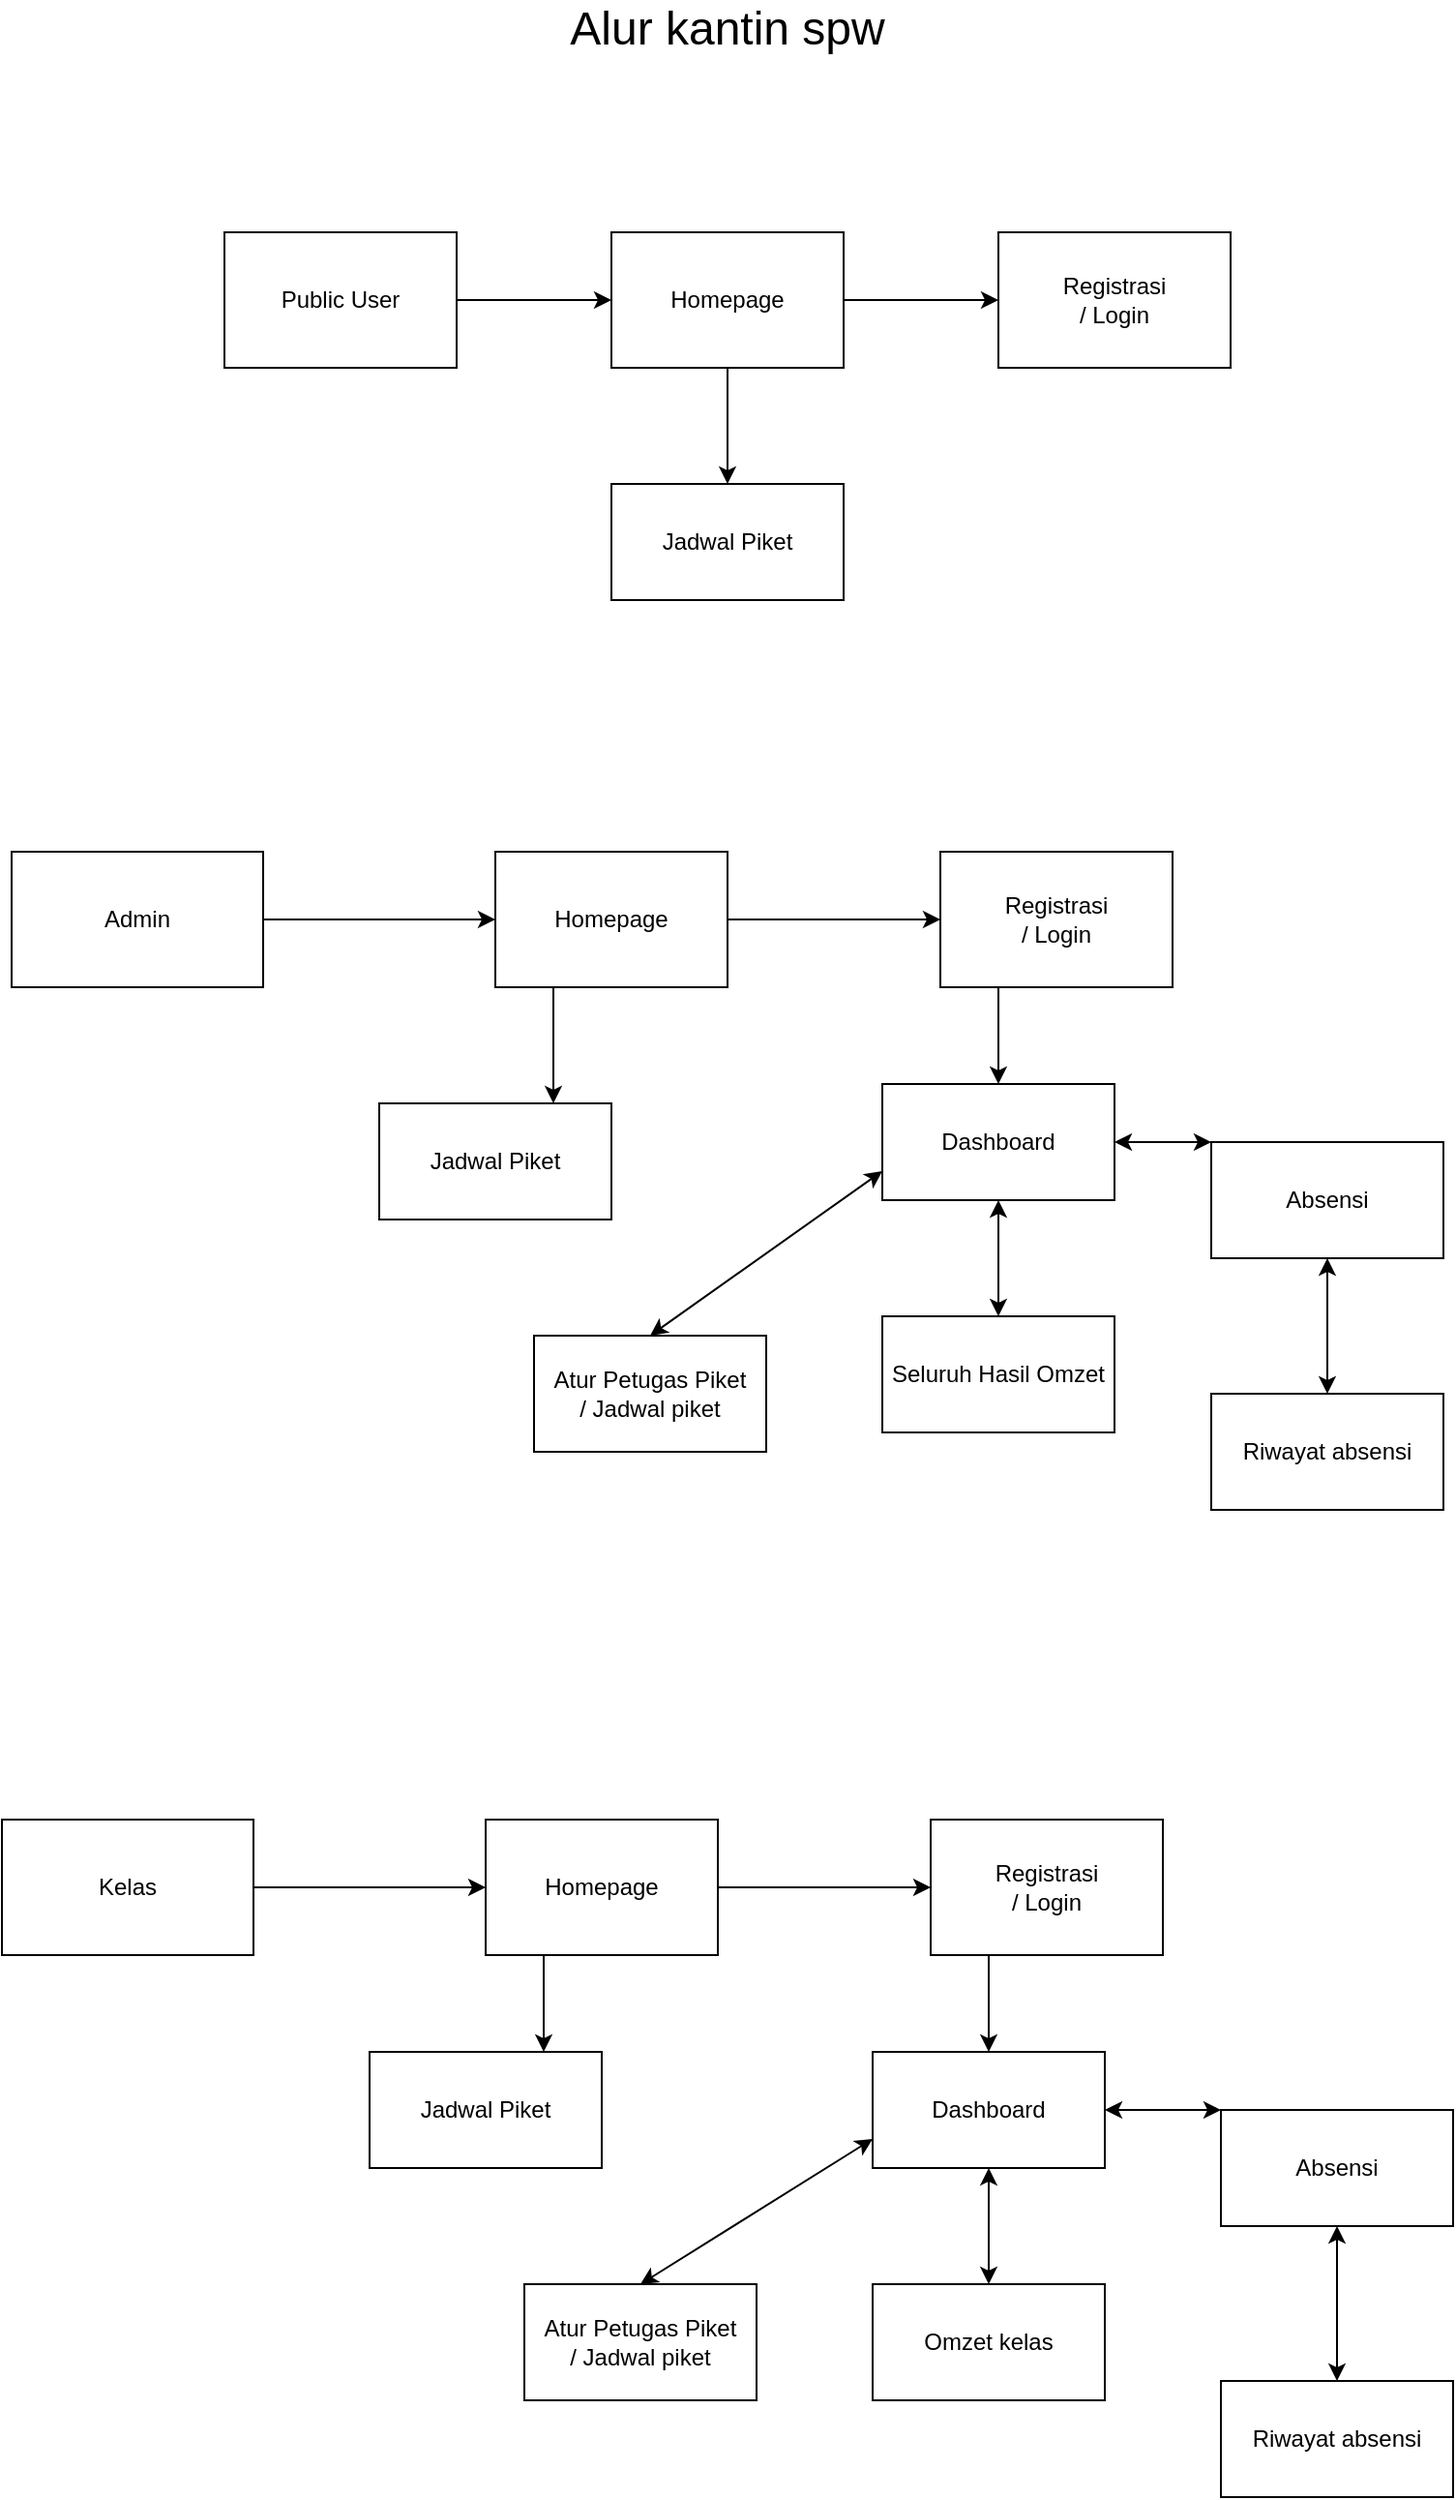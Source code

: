 <mxfile version="24.7.7">
  <diagram name="Page-1" id="KQqwuPC1CSuIkQvpYNoU">
    <mxGraphModel dx="1238" dy="738" grid="1" gridSize="10" guides="1" tooltips="1" connect="1" arrows="1" fold="1" page="1" pageScale="1" pageWidth="1100" pageHeight="1700" math="0" shadow="0">
      <root>
        <mxCell id="0" />
        <mxCell id="1" parent="0" />
        <mxCell id="cKQtbzu9N1BrgoTTlkyT-17" value="&lt;span style=&quot;font-size: 24px;&quot;&gt;Alur kantin spw&lt;/span&gt;" style="text;html=1;align=center;verticalAlign=middle;whiteSpace=wrap;rounded=0;" vertex="1" parent="1">
          <mxGeometry x="450" y="20" width="200" height="30" as="geometry" />
        </mxCell>
        <mxCell id="cKQtbzu9N1BrgoTTlkyT-105" value="" style="group" vertex="1" connectable="0" parent="1">
          <mxGeometry x="290" y="140" width="520" height="190" as="geometry" />
        </mxCell>
        <mxCell id="cKQtbzu9N1BrgoTTlkyT-10" value="" style="edgeStyle=orthogonalEdgeStyle;rounded=0;orthogonalLoop=1;jettySize=auto;html=1;" edge="1" parent="cKQtbzu9N1BrgoTTlkyT-105" source="5Kj1tjAus3_LKfWhIQ09-1" target="cKQtbzu9N1BrgoTTlkyT-9">
          <mxGeometry relative="1" as="geometry" />
        </mxCell>
        <mxCell id="5Kj1tjAus3_LKfWhIQ09-1" value="Public User" style="rounded=0;whiteSpace=wrap;html=1;container=0;" parent="cKQtbzu9N1BrgoTTlkyT-105" vertex="1">
          <mxGeometry width="120" height="70" as="geometry" />
        </mxCell>
        <mxCell id="cKQtbzu9N1BrgoTTlkyT-9" value="Homepage" style="rounded=0;whiteSpace=wrap;html=1;container=0;" vertex="1" parent="cKQtbzu9N1BrgoTTlkyT-105">
          <mxGeometry x="200" width="120" height="70" as="geometry" />
        </mxCell>
        <mxCell id="cKQtbzu9N1BrgoTTlkyT-20" value="Registrasi&lt;div&gt;/ Login&lt;/div&gt;" style="rounded=0;whiteSpace=wrap;html=1;container=0;" vertex="1" parent="cKQtbzu9N1BrgoTTlkyT-105">
          <mxGeometry x="400" width="120" height="70" as="geometry" />
        </mxCell>
        <mxCell id="cKQtbzu9N1BrgoTTlkyT-31" value="Jadwal Piket" style="rounded=0;whiteSpace=wrap;html=1;container=0;" vertex="1" parent="cKQtbzu9N1BrgoTTlkyT-105">
          <mxGeometry x="200" y="130" width="120" height="60" as="geometry" />
        </mxCell>
        <mxCell id="cKQtbzu9N1BrgoTTlkyT-69" value="" style="edgeStyle=orthogonalEdgeStyle;rounded=0;orthogonalLoop=1;jettySize=auto;html=1;entryX=0;entryY=0.5;entryDx=0;entryDy=0;exitX=1;exitY=0.5;exitDx=0;exitDy=0;" edge="1" parent="cKQtbzu9N1BrgoTTlkyT-105" source="cKQtbzu9N1BrgoTTlkyT-9" target="cKQtbzu9N1BrgoTTlkyT-20">
          <mxGeometry relative="1" as="geometry">
            <mxPoint x="130" y="45" as="sourcePoint" />
            <mxPoint x="210" y="45" as="targetPoint" />
          </mxGeometry>
        </mxCell>
        <mxCell id="cKQtbzu9N1BrgoTTlkyT-72" value="" style="endArrow=classic;html=1;rounded=0;exitX=0.5;exitY=1;exitDx=0;exitDy=0;entryX=0.5;entryY=0;entryDx=0;entryDy=0;" edge="1" parent="cKQtbzu9N1BrgoTTlkyT-105" source="cKQtbzu9N1BrgoTTlkyT-9" target="cKQtbzu9N1BrgoTTlkyT-31">
          <mxGeometry width="50" height="50" relative="1" as="geometry">
            <mxPoint x="410" y="230" as="sourcePoint" />
            <mxPoint x="460" y="180" as="targetPoint" />
          </mxGeometry>
        </mxCell>
        <mxCell id="cKQtbzu9N1BrgoTTlkyT-106" value="" style="group" vertex="1" connectable="0" parent="1">
          <mxGeometry x="180" y="460" width="740" height="340" as="geometry" />
        </mxCell>
        <mxCell id="cKQtbzu9N1BrgoTTlkyT-38" value="" style="edgeStyle=orthogonalEdgeStyle;rounded=0;orthogonalLoop=1;jettySize=auto;html=1;" edge="1" parent="cKQtbzu9N1BrgoTTlkyT-106" source="cKQtbzu9N1BrgoTTlkyT-36" target="cKQtbzu9N1BrgoTTlkyT-37">
          <mxGeometry relative="1" as="geometry" />
        </mxCell>
        <mxCell id="cKQtbzu9N1BrgoTTlkyT-36" value="Admin" style="rounded=0;whiteSpace=wrap;html=1;container=0;" vertex="1" parent="cKQtbzu9N1BrgoTTlkyT-106">
          <mxGeometry width="130" height="70" as="geometry" />
        </mxCell>
        <mxCell id="cKQtbzu9N1BrgoTTlkyT-37" value="Homepage" style="rounded=0;whiteSpace=wrap;html=1;container=0;" vertex="1" parent="cKQtbzu9N1BrgoTTlkyT-106">
          <mxGeometry x="250" width="120" height="70" as="geometry" />
        </mxCell>
        <mxCell id="cKQtbzu9N1BrgoTTlkyT-39" value="Registrasi&lt;div&gt;/ Login&lt;/div&gt;" style="rounded=0;whiteSpace=wrap;html=1;container=0;" vertex="1" parent="cKQtbzu9N1BrgoTTlkyT-106">
          <mxGeometry x="480" width="120" height="70" as="geometry" />
        </mxCell>
        <mxCell id="cKQtbzu9N1BrgoTTlkyT-41" value="Jadwal Piket" style="rounded=0;whiteSpace=wrap;html=1;container=0;" vertex="1" parent="cKQtbzu9N1BrgoTTlkyT-106">
          <mxGeometry x="190" y="130" width="120" height="60" as="geometry" />
        </mxCell>
        <mxCell id="cKQtbzu9N1BrgoTTlkyT-43" value="Seluruh Hasil Omzet" style="rounded=0;whiteSpace=wrap;html=1;container=0;" vertex="1" parent="cKQtbzu9N1BrgoTTlkyT-106">
          <mxGeometry x="450" y="240" width="120" height="60" as="geometry" />
        </mxCell>
        <mxCell id="cKQtbzu9N1BrgoTTlkyT-45" value="Absensi" style="rounded=0;whiteSpace=wrap;html=1;container=0;" vertex="1" parent="cKQtbzu9N1BrgoTTlkyT-106">
          <mxGeometry x="620" y="150" width="120" height="60" as="geometry" />
        </mxCell>
        <mxCell id="cKQtbzu9N1BrgoTTlkyT-63" value="Riwayat absensi" style="rounded=0;whiteSpace=wrap;html=1;container=0;" vertex="1" parent="cKQtbzu9N1BrgoTTlkyT-106">
          <mxGeometry x="620" y="280" width="120" height="60" as="geometry" />
        </mxCell>
        <mxCell id="cKQtbzu9N1BrgoTTlkyT-73" value="" style="edgeStyle=orthogonalEdgeStyle;rounded=0;orthogonalLoop=1;jettySize=auto;html=1;entryX=0;entryY=0.5;entryDx=0;entryDy=0;exitX=1;exitY=0.5;exitDx=0;exitDy=0;" edge="1" parent="cKQtbzu9N1BrgoTTlkyT-106" source="cKQtbzu9N1BrgoTTlkyT-37" target="cKQtbzu9N1BrgoTTlkyT-39">
          <mxGeometry relative="1" as="geometry">
            <mxPoint x="170" y="-45" as="sourcePoint" />
            <mxPoint x="273" y="-45" as="targetPoint" />
          </mxGeometry>
        </mxCell>
        <mxCell id="cKQtbzu9N1BrgoTTlkyT-74" value="" style="endArrow=classic;html=1;rounded=0;exitX=0.25;exitY=1;exitDx=0;exitDy=0;entryX=0.75;entryY=0;entryDx=0;entryDy=0;" edge="1" parent="cKQtbzu9N1BrgoTTlkyT-106" source="cKQtbzu9N1BrgoTTlkyT-37" target="cKQtbzu9N1BrgoTTlkyT-41">
          <mxGeometry width="50" height="50" relative="1" as="geometry">
            <mxPoint x="360" y="140" as="sourcePoint" />
            <mxPoint x="410" y="90" as="targetPoint" />
          </mxGeometry>
        </mxCell>
        <mxCell id="cKQtbzu9N1BrgoTTlkyT-75" value="Dashboard" style="rounded=0;whiteSpace=wrap;html=1;container=0;" vertex="1" parent="cKQtbzu9N1BrgoTTlkyT-106">
          <mxGeometry x="450" y="120" width="120" height="60" as="geometry" />
        </mxCell>
        <mxCell id="cKQtbzu9N1BrgoTTlkyT-78" value="" style="endArrow=classic;html=1;rounded=0;exitX=0.25;exitY=1;exitDx=0;exitDy=0;entryX=0.5;entryY=0;entryDx=0;entryDy=0;" edge="1" parent="cKQtbzu9N1BrgoTTlkyT-106" source="cKQtbzu9N1BrgoTTlkyT-39" target="cKQtbzu9N1BrgoTTlkyT-75">
          <mxGeometry width="50" height="50" relative="1" as="geometry">
            <mxPoint x="480" y="190" as="sourcePoint" />
            <mxPoint x="530" y="140" as="targetPoint" />
          </mxGeometry>
        </mxCell>
        <mxCell id="cKQtbzu9N1BrgoTTlkyT-79" value="" style="endArrow=classic;startArrow=classic;html=1;rounded=0;exitX=0.5;exitY=0;exitDx=0;exitDy=0;entryX=0.5;entryY=1;entryDx=0;entryDy=0;" edge="1" parent="cKQtbzu9N1BrgoTTlkyT-106" source="cKQtbzu9N1BrgoTTlkyT-43" target="cKQtbzu9N1BrgoTTlkyT-75">
          <mxGeometry width="50" height="50" relative="1" as="geometry">
            <mxPoint x="480" y="190" as="sourcePoint" />
            <mxPoint x="530" y="140" as="targetPoint" />
          </mxGeometry>
        </mxCell>
        <mxCell id="cKQtbzu9N1BrgoTTlkyT-81" value="" style="endArrow=classic;startArrow=classic;html=1;rounded=0;entryX=1;entryY=0.5;entryDx=0;entryDy=0;exitX=0;exitY=0;exitDx=0;exitDy=0;" edge="1" parent="cKQtbzu9N1BrgoTTlkyT-106" source="cKQtbzu9N1BrgoTTlkyT-45" target="cKQtbzu9N1BrgoTTlkyT-75">
          <mxGeometry width="50" height="50" relative="1" as="geometry">
            <mxPoint x="480" y="190" as="sourcePoint" />
            <mxPoint x="530" y="140" as="targetPoint" />
          </mxGeometry>
        </mxCell>
        <mxCell id="cKQtbzu9N1BrgoTTlkyT-83" value="" style="endArrow=classic;startArrow=classic;html=1;rounded=0;entryX=0.5;entryY=1;entryDx=0;entryDy=0;exitX=0.5;exitY=0;exitDx=0;exitDy=0;" edge="1" parent="cKQtbzu9N1BrgoTTlkyT-106" source="cKQtbzu9N1BrgoTTlkyT-63" target="cKQtbzu9N1BrgoTTlkyT-45">
          <mxGeometry width="50" height="50" relative="1" as="geometry">
            <mxPoint x="480" y="470" as="sourcePoint" />
            <mxPoint x="530" y="420" as="targetPoint" />
          </mxGeometry>
        </mxCell>
        <mxCell id="cKQtbzu9N1BrgoTTlkyT-84" value="" style="endArrow=classic;startArrow=classic;html=1;rounded=0;entryX=0;entryY=0.75;entryDx=0;entryDy=0;exitX=0.5;exitY=0;exitDx=0;exitDy=0;" edge="1" parent="cKQtbzu9N1BrgoTTlkyT-106" source="cKQtbzu9N1BrgoTTlkyT-85" target="cKQtbzu9N1BrgoTTlkyT-75">
          <mxGeometry width="50" height="50" relative="1" as="geometry">
            <mxPoint x="310" y="210" as="sourcePoint" />
            <mxPoint x="530" y="280" as="targetPoint" />
          </mxGeometry>
        </mxCell>
        <mxCell id="cKQtbzu9N1BrgoTTlkyT-85" value="Atur Petugas Piket&lt;div&gt;/ Jadwal piket&lt;/div&gt;" style="rounded=0;whiteSpace=wrap;html=1;container=0;" vertex="1" parent="cKQtbzu9N1BrgoTTlkyT-106">
          <mxGeometry x="270" y="250" width="120" height="60" as="geometry" />
        </mxCell>
        <mxCell id="cKQtbzu9N1BrgoTTlkyT-107" value="" style="group" vertex="1" connectable="0" parent="1">
          <mxGeometry x="175" y="960" width="750" height="350" as="geometry" />
        </mxCell>
        <mxCell id="cKQtbzu9N1BrgoTTlkyT-88" value="" style="edgeStyle=orthogonalEdgeStyle;rounded=0;orthogonalLoop=1;jettySize=auto;html=1;" edge="1" parent="cKQtbzu9N1BrgoTTlkyT-107" source="cKQtbzu9N1BrgoTTlkyT-89" target="cKQtbzu9N1BrgoTTlkyT-90">
          <mxGeometry relative="1" as="geometry" />
        </mxCell>
        <mxCell id="cKQtbzu9N1BrgoTTlkyT-89" value="Kelas" style="rounded=0;whiteSpace=wrap;html=1;container=0;" vertex="1" parent="cKQtbzu9N1BrgoTTlkyT-107">
          <mxGeometry width="130" height="70" as="geometry" />
        </mxCell>
        <mxCell id="cKQtbzu9N1BrgoTTlkyT-90" value="Homepage" style="rounded=0;whiteSpace=wrap;html=1;container=0;" vertex="1" parent="cKQtbzu9N1BrgoTTlkyT-107">
          <mxGeometry x="250" width="120" height="70" as="geometry" />
        </mxCell>
        <mxCell id="cKQtbzu9N1BrgoTTlkyT-91" value="Registrasi&lt;div&gt;/ Login&lt;/div&gt;" style="rounded=0;whiteSpace=wrap;html=1;container=0;" vertex="1" parent="cKQtbzu9N1BrgoTTlkyT-107">
          <mxGeometry x="480" width="120" height="70" as="geometry" />
        </mxCell>
        <mxCell id="cKQtbzu9N1BrgoTTlkyT-92" value="Jadwal Piket" style="rounded=0;whiteSpace=wrap;html=1;container=0;" vertex="1" parent="cKQtbzu9N1BrgoTTlkyT-107">
          <mxGeometry x="190" y="120" width="120" height="60" as="geometry" />
        </mxCell>
        <mxCell id="cKQtbzu9N1BrgoTTlkyT-93" value="Omzet kelas" style="rounded=0;whiteSpace=wrap;html=1;container=0;" vertex="1" parent="cKQtbzu9N1BrgoTTlkyT-107">
          <mxGeometry x="450" y="240" width="120" height="60" as="geometry" />
        </mxCell>
        <mxCell id="cKQtbzu9N1BrgoTTlkyT-94" value="Absensi" style="rounded=0;whiteSpace=wrap;html=1;container=0;" vertex="1" parent="cKQtbzu9N1BrgoTTlkyT-107">
          <mxGeometry x="630" y="150" width="120" height="60" as="geometry" />
        </mxCell>
        <mxCell id="cKQtbzu9N1BrgoTTlkyT-95" value="Riwayat absensi" style="rounded=0;whiteSpace=wrap;html=1;container=0;" vertex="1" parent="cKQtbzu9N1BrgoTTlkyT-107">
          <mxGeometry x="630" y="290" width="120" height="60" as="geometry" />
        </mxCell>
        <mxCell id="cKQtbzu9N1BrgoTTlkyT-96" value="" style="edgeStyle=orthogonalEdgeStyle;rounded=0;orthogonalLoop=1;jettySize=auto;html=1;entryX=0;entryY=0.5;entryDx=0;entryDy=0;exitX=1;exitY=0.5;exitDx=0;exitDy=0;" edge="1" parent="cKQtbzu9N1BrgoTTlkyT-107" source="cKQtbzu9N1BrgoTTlkyT-90" target="cKQtbzu9N1BrgoTTlkyT-91">
          <mxGeometry relative="1" as="geometry">
            <mxPoint x="170" y="-45" as="sourcePoint" />
            <mxPoint x="273" y="-45" as="targetPoint" />
          </mxGeometry>
        </mxCell>
        <mxCell id="cKQtbzu9N1BrgoTTlkyT-97" value="" style="endArrow=classic;html=1;rounded=0;exitX=0.25;exitY=1;exitDx=0;exitDy=0;entryX=0.75;entryY=0;entryDx=0;entryDy=0;" edge="1" parent="cKQtbzu9N1BrgoTTlkyT-107" source="cKQtbzu9N1BrgoTTlkyT-90" target="cKQtbzu9N1BrgoTTlkyT-92">
          <mxGeometry width="50" height="50" relative="1" as="geometry">
            <mxPoint x="360" y="140" as="sourcePoint" />
            <mxPoint x="410" y="90" as="targetPoint" />
          </mxGeometry>
        </mxCell>
        <mxCell id="cKQtbzu9N1BrgoTTlkyT-98" value="Dashboard" style="rounded=0;whiteSpace=wrap;html=1;container=0;" vertex="1" parent="cKQtbzu9N1BrgoTTlkyT-107">
          <mxGeometry x="450" y="120" width="120" height="60" as="geometry" />
        </mxCell>
        <mxCell id="cKQtbzu9N1BrgoTTlkyT-99" value="" style="endArrow=classic;html=1;rounded=0;exitX=0.25;exitY=1;exitDx=0;exitDy=0;entryX=0.5;entryY=0;entryDx=0;entryDy=0;" edge="1" parent="cKQtbzu9N1BrgoTTlkyT-107" source="cKQtbzu9N1BrgoTTlkyT-91" target="cKQtbzu9N1BrgoTTlkyT-98">
          <mxGeometry width="50" height="50" relative="1" as="geometry">
            <mxPoint x="480" y="190" as="sourcePoint" />
            <mxPoint x="530" y="140" as="targetPoint" />
          </mxGeometry>
        </mxCell>
        <mxCell id="cKQtbzu9N1BrgoTTlkyT-100" value="" style="endArrow=classic;startArrow=classic;html=1;rounded=0;exitX=0.5;exitY=0;exitDx=0;exitDy=0;entryX=0.5;entryY=1;entryDx=0;entryDy=0;" edge="1" parent="cKQtbzu9N1BrgoTTlkyT-107" source="cKQtbzu9N1BrgoTTlkyT-93" target="cKQtbzu9N1BrgoTTlkyT-98">
          <mxGeometry width="50" height="50" relative="1" as="geometry">
            <mxPoint x="480" y="190" as="sourcePoint" />
            <mxPoint x="530" y="140" as="targetPoint" />
          </mxGeometry>
        </mxCell>
        <mxCell id="cKQtbzu9N1BrgoTTlkyT-101" value="" style="endArrow=classic;startArrow=classic;html=1;rounded=0;entryX=1;entryY=0.5;entryDx=0;entryDy=0;exitX=0;exitY=0;exitDx=0;exitDy=0;" edge="1" parent="cKQtbzu9N1BrgoTTlkyT-107" source="cKQtbzu9N1BrgoTTlkyT-94" target="cKQtbzu9N1BrgoTTlkyT-98">
          <mxGeometry width="50" height="50" relative="1" as="geometry">
            <mxPoint x="480" y="190" as="sourcePoint" />
            <mxPoint x="530" y="140" as="targetPoint" />
          </mxGeometry>
        </mxCell>
        <mxCell id="cKQtbzu9N1BrgoTTlkyT-102" value="" style="endArrow=classic;startArrow=classic;html=1;rounded=0;entryX=0.5;entryY=1;entryDx=0;entryDy=0;exitX=0.5;exitY=0;exitDx=0;exitDy=0;" edge="1" parent="cKQtbzu9N1BrgoTTlkyT-107" source="cKQtbzu9N1BrgoTTlkyT-95" target="cKQtbzu9N1BrgoTTlkyT-94">
          <mxGeometry width="50" height="50" relative="1" as="geometry">
            <mxPoint x="480" y="470" as="sourcePoint" />
            <mxPoint x="530" y="420" as="targetPoint" />
          </mxGeometry>
        </mxCell>
        <mxCell id="cKQtbzu9N1BrgoTTlkyT-103" value="" style="endArrow=classic;startArrow=classic;html=1;rounded=0;entryX=0;entryY=0.75;entryDx=0;entryDy=0;exitX=0.5;exitY=0;exitDx=0;exitDy=0;" edge="1" parent="cKQtbzu9N1BrgoTTlkyT-107" source="cKQtbzu9N1BrgoTTlkyT-104" target="cKQtbzu9N1BrgoTTlkyT-98">
          <mxGeometry width="50" height="50" relative="1" as="geometry">
            <mxPoint x="310" y="210" as="sourcePoint" />
            <mxPoint x="530" y="280" as="targetPoint" />
          </mxGeometry>
        </mxCell>
        <mxCell id="cKQtbzu9N1BrgoTTlkyT-104" value="Atur Petugas Piket&lt;div&gt;/ Jadwal piket&lt;/div&gt;" style="rounded=0;whiteSpace=wrap;html=1;container=0;" vertex="1" parent="cKQtbzu9N1BrgoTTlkyT-107">
          <mxGeometry x="270" y="240" width="120" height="60" as="geometry" />
        </mxCell>
      </root>
    </mxGraphModel>
  </diagram>
</mxfile>
